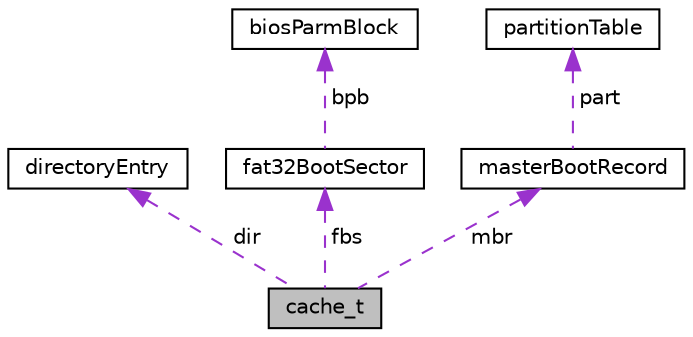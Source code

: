 digraph "cache_t"
{
  edge [fontname="Helvetica",fontsize="10",labelfontname="Helvetica",labelfontsize="10"];
  node [fontname="Helvetica",fontsize="10",shape=record];
  Node1 [label="cache_t",height=0.2,width=0.4,color="black", fillcolor="grey75", style="filled", fontcolor="black"];
  Node2 -> Node1 [dir="back",color="darkorchid3",fontsize="10",style="dashed",label=" dir" ,fontname="Helvetica"];
  Node2 [label="directoryEntry",height=0.2,width=0.4,color="black", fillcolor="white", style="filled",URL="$structdirectory_entry.html",tooltip="FAT short directory entry. "];
  Node3 -> Node1 [dir="back",color="darkorchid3",fontsize="10",style="dashed",label=" fbs" ,fontname="Helvetica"];
  Node3 [label="fat32BootSector",height=0.2,width=0.4,color="black", fillcolor="white", style="filled",URL="$structfat32_boot_sector.html",tooltip="Boot sector for a FAT16 or FAT32 volume. "];
  Node4 -> Node3 [dir="back",color="darkorchid3",fontsize="10",style="dashed",label=" bpb" ,fontname="Helvetica"];
  Node4 [label="biosParmBlock",height=0.2,width=0.4,color="black", fillcolor="white", style="filled",URL="$structbios_parm_block.html",tooltip="BIOS parameter block. "];
  Node5 -> Node1 [dir="back",color="darkorchid3",fontsize="10",style="dashed",label=" mbr" ,fontname="Helvetica"];
  Node5 [label="masterBootRecord",height=0.2,width=0.4,color="black", fillcolor="white", style="filled",URL="$structmaster_boot_record.html",tooltip="Master Boot Record. "];
  Node6 -> Node5 [dir="back",color="darkorchid3",fontsize="10",style="dashed",label=" part" ,fontname="Helvetica"];
  Node6 [label="partitionTable",height=0.2,width=0.4,color="black", fillcolor="white", style="filled",URL="$structpartition_table.html",tooltip="MBR partition table entry. "];
}
